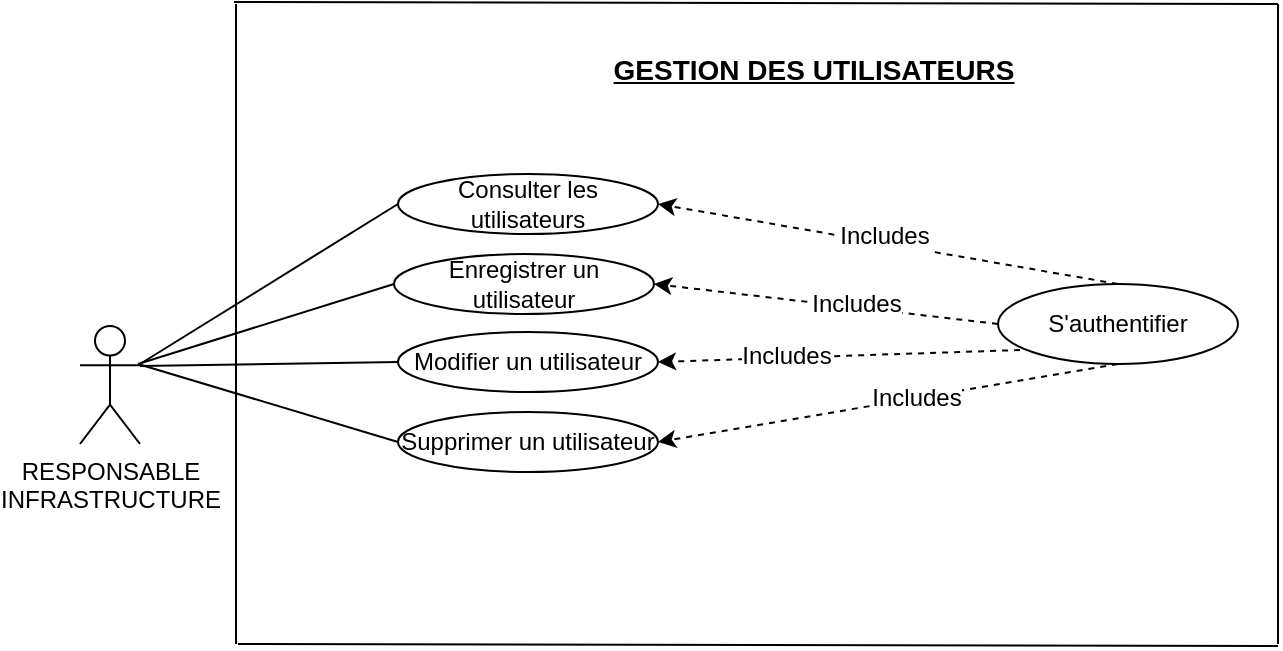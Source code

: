 <mxfile version="22.1.2" type="device">
  <diagram name="Page-1" id="41ivl3Act5oi0fFJBohi">
    <mxGraphModel dx="864" dy="1685" grid="1" gridSize="10" guides="1" tooltips="1" connect="1" arrows="1" fold="1" page="1" pageScale="1" pageWidth="827" pageHeight="1169" math="0" shadow="0">
      <root>
        <mxCell id="0" />
        <mxCell id="1" parent="0" />
        <mxCell id="3roogF6qeCzN8-jCuid1-1" value="Consulter les utilisateurs" style="ellipse;whiteSpace=wrap;html=1;" vertex="1" parent="1">
          <mxGeometry x="240" y="45" width="130" height="30" as="geometry" />
        </mxCell>
        <mxCell id="3roogF6qeCzN8-jCuid1-2" value="&lt;b&gt;&lt;u&gt;&lt;font style=&quot;font-size: 14px;&quot;&gt;GESTION DES UTILISATEURS&lt;/font&gt;&lt;/u&gt;&lt;/b&gt;" style="text;html=1;strokeColor=none;fillColor=none;align=center;verticalAlign=middle;whiteSpace=wrap;rounded=0;" vertex="1" parent="1">
          <mxGeometry x="346" y="-22" width="204" height="30" as="geometry" />
        </mxCell>
        <mxCell id="3roogF6qeCzN8-jCuid1-3" value="S&#39;authentifier" style="ellipse;whiteSpace=wrap;html=1;" vertex="1" parent="1">
          <mxGeometry x="540" y="100" width="120" height="40" as="geometry" />
        </mxCell>
        <mxCell id="3roogF6qeCzN8-jCuid1-4" value="RESPONSABLE&lt;br&gt;INFRASTRUCTURE" style="shape=umlActor;verticalLabelPosition=bottom;verticalAlign=top;html=1;outlineConnect=0;" vertex="1" parent="1">
          <mxGeometry x="81" y="121" width="30" height="59" as="geometry" />
        </mxCell>
        <mxCell id="3roogF6qeCzN8-jCuid1-5" value="" style="endArrow=none;html=1;rounded=0;" edge="1" parent="1">
          <mxGeometry width="50" height="50" relative="1" as="geometry">
            <mxPoint x="160" y="280" as="sourcePoint" />
            <mxPoint x="680" y="281" as="targetPoint" />
          </mxGeometry>
        </mxCell>
        <mxCell id="3roogF6qeCzN8-jCuid1-6" value="" style="endArrow=none;html=1;rounded=0;" edge="1" parent="1">
          <mxGeometry width="50" height="50" relative="1" as="geometry">
            <mxPoint x="158" y="-41" as="sourcePoint" />
            <mxPoint x="680" y="-40" as="targetPoint" />
          </mxGeometry>
        </mxCell>
        <mxCell id="3roogF6qeCzN8-jCuid1-7" value="" style="endArrow=none;html=1;rounded=0;" edge="1" parent="1">
          <mxGeometry width="50" height="50" relative="1" as="geometry">
            <mxPoint x="680" y="-40" as="sourcePoint" />
            <mxPoint x="680" y="280" as="targetPoint" />
          </mxGeometry>
        </mxCell>
        <mxCell id="3roogF6qeCzN8-jCuid1-8" value="Enregistrer un utilisateur" style="ellipse;whiteSpace=wrap;html=1;" vertex="1" parent="1">
          <mxGeometry x="238" y="85" width="130" height="30" as="geometry" />
        </mxCell>
        <mxCell id="3roogF6qeCzN8-jCuid1-9" value="Modifier un utilisateur" style="ellipse;whiteSpace=wrap;html=1;" vertex="1" parent="1">
          <mxGeometry x="240" y="124" width="130" height="30" as="geometry" />
        </mxCell>
        <mxCell id="3roogF6qeCzN8-jCuid1-10" value="Supprimer un utilisateur" style="ellipse;whiteSpace=wrap;html=1;" vertex="1" parent="1">
          <mxGeometry x="240" y="164" width="130" height="30" as="geometry" />
        </mxCell>
        <mxCell id="3roogF6qeCzN8-jCuid1-11" value="" style="endArrow=classic;html=1;rounded=0;entryX=1;entryY=0.5;entryDx=0;entryDy=0;dashed=1;exitX=0.5;exitY=0;exitDx=0;exitDy=0;" edge="1" parent="1" source="3roogF6qeCzN8-jCuid1-3" target="3roogF6qeCzN8-jCuid1-1">
          <mxGeometry width="50" height="50" relative="1" as="geometry">
            <mxPoint x="570" y="240" as="sourcePoint" />
            <mxPoint x="610" y="170" as="targetPoint" />
          </mxGeometry>
        </mxCell>
        <mxCell id="3roogF6qeCzN8-jCuid1-12" value="&lt;font style=&quot;font-size: 12px;&quot;&gt;Includes&lt;/font&gt;" style="edgeLabel;html=1;align=center;verticalAlign=middle;resizable=0;points=[];" vertex="1" connectable="0" parent="3roogF6qeCzN8-jCuid1-11">
          <mxGeometry x="0.025" y="-4" relative="1" as="geometry">
            <mxPoint as="offset" />
          </mxGeometry>
        </mxCell>
        <mxCell id="3roogF6qeCzN8-jCuid1-13" value="" style="endArrow=classic;html=1;rounded=0;entryX=1;entryY=0.5;entryDx=0;entryDy=0;exitX=0;exitY=0.5;exitDx=0;exitDy=0;dashed=1;" edge="1" parent="1" source="3roogF6qeCzN8-jCuid1-3" target="3roogF6qeCzN8-jCuid1-8">
          <mxGeometry width="50" height="50" relative="1" as="geometry">
            <mxPoint x="560" y="240" as="sourcePoint" />
            <mxPoint x="591" y="173" as="targetPoint" />
          </mxGeometry>
        </mxCell>
        <mxCell id="3roogF6qeCzN8-jCuid1-14" value="&lt;font style=&quot;font-size: 12px;&quot;&gt;Includes&lt;/font&gt;" style="edgeLabel;html=1;align=center;verticalAlign=middle;resizable=0;points=[];" vertex="1" connectable="0" parent="3roogF6qeCzN8-jCuid1-13">
          <mxGeometry x="-0.177" y="-2" relative="1" as="geometry">
            <mxPoint as="offset" />
          </mxGeometry>
        </mxCell>
        <mxCell id="3roogF6qeCzN8-jCuid1-15" value="" style="endArrow=classic;html=1;rounded=0;entryX=1;entryY=0.5;entryDx=0;entryDy=0;exitX=0.092;exitY=0.825;exitDx=0;exitDy=0;dashed=1;exitPerimeter=0;" edge="1" parent="1" source="3roogF6qeCzN8-jCuid1-3" target="3roogF6qeCzN8-jCuid1-9">
          <mxGeometry width="50" height="50" relative="1" as="geometry">
            <mxPoint x="524" y="231" as="sourcePoint" />
            <mxPoint x="574" y="181" as="targetPoint" />
          </mxGeometry>
        </mxCell>
        <mxCell id="3roogF6qeCzN8-jCuid1-16" value="&lt;font style=&quot;font-size: 12px;&quot;&gt;Includes&lt;/font&gt;" style="edgeLabel;html=1;align=center;verticalAlign=middle;resizable=0;points=[];" vertex="1" connectable="0" parent="3roogF6qeCzN8-jCuid1-15">
          <mxGeometry x="0.298" y="-1" relative="1" as="geometry">
            <mxPoint as="offset" />
          </mxGeometry>
        </mxCell>
        <mxCell id="3roogF6qeCzN8-jCuid1-17" value="" style="endArrow=classic;html=1;rounded=0;entryX=1;entryY=0.5;entryDx=0;entryDy=0;dashed=1;exitX=0.5;exitY=1;exitDx=0;exitDy=0;" edge="1" parent="1" source="3roogF6qeCzN8-jCuid1-3" target="3roogF6qeCzN8-jCuid1-10">
          <mxGeometry width="50" height="50" relative="1" as="geometry">
            <mxPoint x="540" y="250" as="sourcePoint" />
            <mxPoint x="570" y="190" as="targetPoint" />
          </mxGeometry>
        </mxCell>
        <mxCell id="3roogF6qeCzN8-jCuid1-18" value="&lt;font style=&quot;font-size: 12px;&quot;&gt;Includes&lt;/font&gt;" style="edgeLabel;html=1;align=center;verticalAlign=middle;resizable=0;points=[];" vertex="1" connectable="0" parent="3roogF6qeCzN8-jCuid1-17">
          <mxGeometry x="-0.119" relative="1" as="geometry">
            <mxPoint as="offset" />
          </mxGeometry>
        </mxCell>
        <mxCell id="3roogF6qeCzN8-jCuid1-19" value="" style="endArrow=none;html=1;rounded=0;entryX=0;entryY=0.5;entryDx=0;entryDy=0;" edge="1" parent="1" target="3roogF6qeCzN8-jCuid1-1">
          <mxGeometry width="50" height="50" relative="1" as="geometry">
            <mxPoint x="111" y="140" as="sourcePoint" />
            <mxPoint x="161" y="90" as="targetPoint" />
          </mxGeometry>
        </mxCell>
        <mxCell id="3roogF6qeCzN8-jCuid1-20" value="" style="endArrow=none;html=1;rounded=0;entryX=0;entryY=0.5;entryDx=0;entryDy=0;" edge="1" parent="1" target="3roogF6qeCzN8-jCuid1-8">
          <mxGeometry width="50" height="50" relative="1" as="geometry">
            <mxPoint x="110" y="140" as="sourcePoint" />
            <mxPoint x="160" y="90" as="targetPoint" />
          </mxGeometry>
        </mxCell>
        <mxCell id="3roogF6qeCzN8-jCuid1-21" value="" style="endArrow=none;html=1;rounded=0;entryX=0;entryY=0.5;entryDx=0;entryDy=0;" edge="1" parent="1" target="3roogF6qeCzN8-jCuid1-9">
          <mxGeometry width="50" height="50" relative="1" as="geometry">
            <mxPoint x="111" y="141" as="sourcePoint" />
            <mxPoint x="161" y="91" as="targetPoint" />
          </mxGeometry>
        </mxCell>
        <mxCell id="3roogF6qeCzN8-jCuid1-22" value="" style="endArrow=none;html=1;rounded=0;entryX=0;entryY=0.5;entryDx=0;entryDy=0;" edge="1" parent="1" target="3roogF6qeCzN8-jCuid1-10">
          <mxGeometry width="50" height="50" relative="1" as="geometry">
            <mxPoint x="110" y="140" as="sourcePoint" />
            <mxPoint x="160" y="90" as="targetPoint" />
          </mxGeometry>
        </mxCell>
        <mxCell id="3roogF6qeCzN8-jCuid1-23" value="" style="endArrow=none;html=1;rounded=0;" edge="1" parent="1">
          <mxGeometry width="50" height="50" relative="1" as="geometry">
            <mxPoint x="159" y="-40" as="sourcePoint" />
            <mxPoint x="159" y="280" as="targetPoint" />
          </mxGeometry>
        </mxCell>
      </root>
    </mxGraphModel>
  </diagram>
</mxfile>
